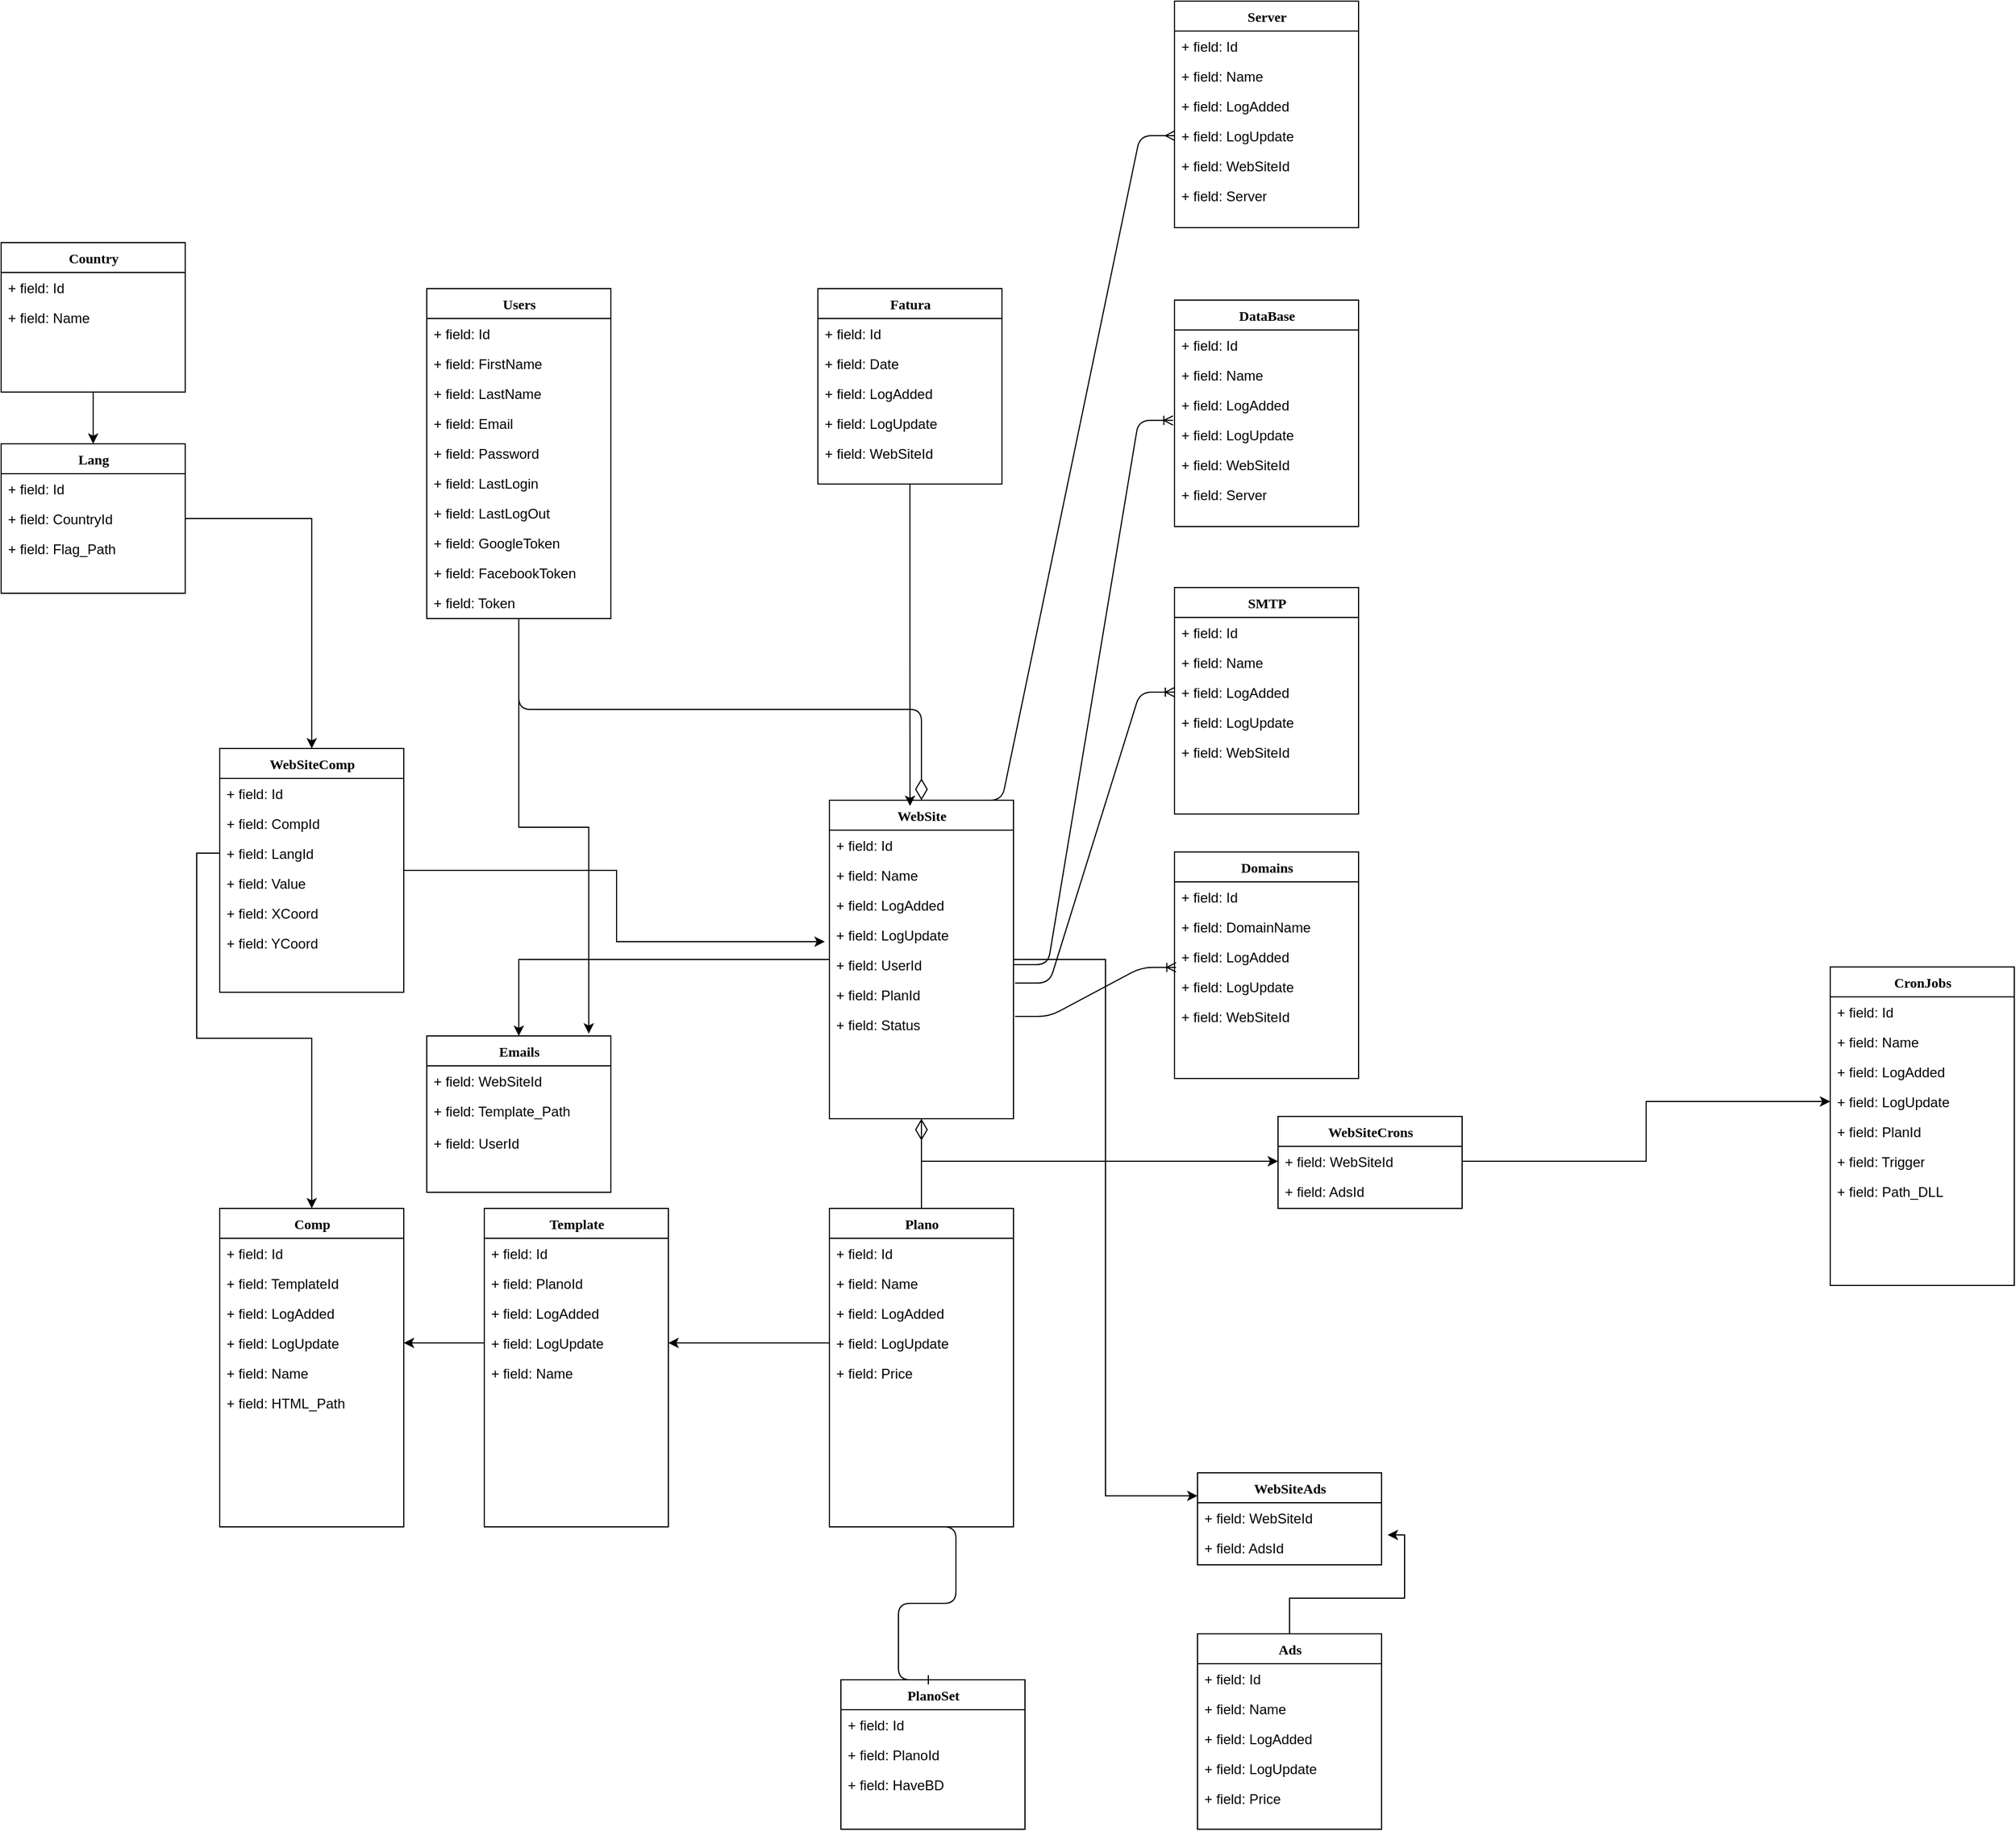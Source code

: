 <mxfile version="14.6.6" type="device"><diagram name="Page-1" id="9f46799a-70d6-7492-0946-bef42562c5a5"><mxGraphModel dx="4066" dy="2413" grid="1" gridSize="10" guides="1" tooltips="1" connect="1" arrows="1" fold="1" page="1" pageScale="1" pageWidth="1100" pageHeight="850" background="none" math="0" shadow="0"><root><mxCell id="0"/><mxCell id="1" parent="0"/><mxCell id="luvYbNxTTFhRY_r0UzeS-157" style="edgeStyle=orthogonalEdgeStyle;rounded=0;orthogonalLoop=1;jettySize=auto;html=1;entryX=0.88;entryY=-0.015;entryDx=0;entryDy=0;entryPerimeter=0;" edge="1" parent="1" source="78961159f06e98e8-17" target="luvYbNxTTFhRY_r0UzeS-153"><mxGeometry relative="1" as="geometry"><mxPoint x="280" y="-220" as="targetPoint"/></mxGeometry></mxCell><mxCell id="78961159f06e98e8-17" value="Users" style="swimlane;html=1;fontStyle=1;align=center;verticalAlign=top;childLayout=stackLayout;horizontal=1;startSize=26;horizontalStack=0;resizeParent=1;resizeLast=0;collapsible=1;marginBottom=0;swimlaneFillColor=#ffffff;rounded=0;shadow=0;comic=0;labelBackgroundColor=none;strokeWidth=1;fillColor=none;fontFamily=Verdana;fontSize=12" parent="1" vertex="1"><mxGeometry x="40" y="-560" width="160" height="287" as="geometry"/></mxCell><mxCell id="78961159f06e98e8-21" value="+ field: Id" style="text;html=1;strokeColor=none;fillColor=none;align=left;verticalAlign=top;spacingLeft=4;spacingRight=4;whiteSpace=wrap;overflow=hidden;rotatable=0;points=[[0,0.5],[1,0.5]];portConstraint=eastwest;" parent="78961159f06e98e8-17" vertex="1"><mxGeometry y="26" width="160" height="26" as="geometry"/></mxCell><mxCell id="78961159f06e98e8-23" value="+ field: FirstName" style="text;html=1;strokeColor=none;fillColor=none;align=left;verticalAlign=top;spacingLeft=4;spacingRight=4;whiteSpace=wrap;overflow=hidden;rotatable=0;points=[[0,0.5],[1,0.5]];portConstraint=eastwest;" parent="78961159f06e98e8-17" vertex="1"><mxGeometry y="52" width="160" height="26" as="geometry"/></mxCell><mxCell id="78961159f06e98e8-25" value="+ field: LastName" style="text;html=1;strokeColor=none;fillColor=none;align=left;verticalAlign=top;spacingLeft=4;spacingRight=4;whiteSpace=wrap;overflow=hidden;rotatable=0;points=[[0,0.5],[1,0.5]];portConstraint=eastwest;" parent="78961159f06e98e8-17" vertex="1"><mxGeometry y="78" width="160" height="26" as="geometry"/></mxCell><mxCell id="78961159f06e98e8-26" value="+ field: Email" style="text;html=1;strokeColor=none;fillColor=none;align=left;verticalAlign=top;spacingLeft=4;spacingRight=4;whiteSpace=wrap;overflow=hidden;rotatable=0;points=[[0,0.5],[1,0.5]];portConstraint=eastwest;" parent="78961159f06e98e8-17" vertex="1"><mxGeometry y="104" width="160" height="26" as="geometry"/></mxCell><mxCell id="78961159f06e98e8-24" value="+ field: Password" style="text;html=1;strokeColor=none;fillColor=none;align=left;verticalAlign=top;spacingLeft=4;spacingRight=4;whiteSpace=wrap;overflow=hidden;rotatable=0;points=[[0,0.5],[1,0.5]];portConstraint=eastwest;" parent="78961159f06e98e8-17" vertex="1"><mxGeometry y="130" width="160" height="26" as="geometry"/></mxCell><mxCell id="luvYbNxTTFhRY_r0UzeS-1" value="+ field: LastLogin" style="text;html=1;strokeColor=none;fillColor=none;align=left;verticalAlign=top;spacingLeft=4;spacingRight=4;whiteSpace=wrap;overflow=hidden;rotatable=0;points=[[0,0.5],[1,0.5]];portConstraint=eastwest;" vertex="1" parent="78961159f06e98e8-17"><mxGeometry y="156" width="160" height="26" as="geometry"/></mxCell><mxCell id="luvYbNxTTFhRY_r0UzeS-2" value="+ field: LastLogOut" style="text;html=1;strokeColor=none;fillColor=none;align=left;verticalAlign=top;spacingLeft=4;spacingRight=4;whiteSpace=wrap;overflow=hidden;rotatable=0;points=[[0,0.5],[1,0.5]];portConstraint=eastwest;" vertex="1" parent="78961159f06e98e8-17"><mxGeometry y="182" width="160" height="26" as="geometry"/></mxCell><mxCell id="luvYbNxTTFhRY_r0UzeS-3" value="+ field: GoogleToken" style="text;html=1;strokeColor=none;fillColor=none;align=left;verticalAlign=top;spacingLeft=4;spacingRight=4;whiteSpace=wrap;overflow=hidden;rotatable=0;points=[[0,0.5],[1,0.5]];portConstraint=eastwest;" vertex="1" parent="78961159f06e98e8-17"><mxGeometry y="208" width="160" height="26" as="geometry"/></mxCell><mxCell id="luvYbNxTTFhRY_r0UzeS-4" value="+ field: FacebookToken" style="text;html=1;strokeColor=none;fillColor=none;align=left;verticalAlign=top;spacingLeft=4;spacingRight=4;whiteSpace=wrap;overflow=hidden;rotatable=0;points=[[0,0.5],[1,0.5]];portConstraint=eastwest;" vertex="1" parent="78961159f06e98e8-17"><mxGeometry y="234" width="160" height="26" as="geometry"/></mxCell><mxCell id="luvYbNxTTFhRY_r0UzeS-5" value="+ field: Token" style="text;html=1;strokeColor=none;fillColor=none;align=left;verticalAlign=top;spacingLeft=4;spacingRight=4;whiteSpace=wrap;overflow=hidden;rotatable=0;points=[[0,0.5],[1,0.5]];portConstraint=eastwest;" vertex="1" parent="78961159f06e98e8-17"><mxGeometry y="260" width="160" height="26" as="geometry"/></mxCell><mxCell id="luvYbNxTTFhRY_r0UzeS-71" style="edgeStyle=orthogonalEdgeStyle;rounded=0;orthogonalLoop=1;jettySize=auto;html=1;entryX=0;entryY=0.25;entryDx=0;entryDy=0;" edge="1" parent="1" source="78961159f06e98e8-30" target="luvYbNxTTFhRY_r0UzeS-54"><mxGeometry relative="1" as="geometry"/></mxCell><mxCell id="luvYbNxTTFhRY_r0UzeS-95" style="edgeStyle=orthogonalEdgeStyle;rounded=0;orthogonalLoop=1;jettySize=auto;html=1;entryX=0;entryY=0.5;entryDx=0;entryDy=0;" edge="1" parent="1" source="78961159f06e98e8-30" target="luvYbNxTTFhRY_r0UzeS-93"><mxGeometry relative="1" as="geometry"/></mxCell><mxCell id="luvYbNxTTFhRY_r0UzeS-156" style="edgeStyle=orthogonalEdgeStyle;rounded=0;orthogonalLoop=1;jettySize=auto;html=1;entryX=0.5;entryY=0;entryDx=0;entryDy=0;" edge="1" parent="1" source="78961159f06e98e8-30" target="luvYbNxTTFhRY_r0UzeS-153"><mxGeometry relative="1" as="geometry"/></mxCell><mxCell id="78961159f06e98e8-30" value="WebSite" style="swimlane;html=1;fontStyle=1;align=center;verticalAlign=top;childLayout=stackLayout;horizontal=1;startSize=26;horizontalStack=0;resizeParent=1;resizeLast=0;collapsible=1;marginBottom=0;swimlaneFillColor=#ffffff;rounded=0;shadow=0;comic=0;labelBackgroundColor=none;strokeWidth=1;fillColor=none;fontFamily=Verdana;fontSize=12" parent="1" vertex="1"><mxGeometry x="390" y="-115" width="160" height="277" as="geometry"/></mxCell><mxCell id="78961159f06e98e8-31" value="+ field: Id" style="text;html=1;strokeColor=none;fillColor=none;align=left;verticalAlign=top;spacingLeft=4;spacingRight=4;whiteSpace=wrap;overflow=hidden;rotatable=0;points=[[0,0.5],[1,0.5]];portConstraint=eastwest;" parent="78961159f06e98e8-30" vertex="1"><mxGeometry y="26" width="160" height="26" as="geometry"/></mxCell><mxCell id="78961159f06e98e8-32" value="+ field: Name" style="text;html=1;strokeColor=none;fillColor=none;align=left;verticalAlign=top;spacingLeft=4;spacingRight=4;whiteSpace=wrap;overflow=hidden;rotatable=0;points=[[0,0.5],[1,0.5]];portConstraint=eastwest;" parent="78961159f06e98e8-30" vertex="1"><mxGeometry y="52" width="160" height="26" as="geometry"/></mxCell><mxCell id="78961159f06e98e8-33" value="+ field: LogAdded" style="text;html=1;strokeColor=none;fillColor=none;align=left;verticalAlign=top;spacingLeft=4;spacingRight=4;whiteSpace=wrap;overflow=hidden;rotatable=0;points=[[0,0.5],[1,0.5]];portConstraint=eastwest;" parent="78961159f06e98e8-30" vertex="1"><mxGeometry y="78" width="160" height="26" as="geometry"/></mxCell><mxCell id="78961159f06e98e8-34" value="+ field: LogUpdate" style="text;html=1;strokeColor=none;fillColor=none;align=left;verticalAlign=top;spacingLeft=4;spacingRight=4;whiteSpace=wrap;overflow=hidden;rotatable=0;points=[[0,0.5],[1,0.5]];portConstraint=eastwest;" parent="78961159f06e98e8-30" vertex="1"><mxGeometry y="104" width="160" height="26" as="geometry"/></mxCell><mxCell id="78961159f06e98e8-36" value="+ field: UserId" style="text;html=1;strokeColor=none;fillColor=none;align=left;verticalAlign=top;spacingLeft=4;spacingRight=4;whiteSpace=wrap;overflow=hidden;rotatable=0;points=[[0,0.5],[1,0.5]];portConstraint=eastwest;" parent="78961159f06e98e8-30" vertex="1"><mxGeometry y="130" width="160" height="26" as="geometry"/></mxCell><mxCell id="luvYbNxTTFhRY_r0UzeS-15" value="+ field: PlanId" style="text;html=1;strokeColor=none;fillColor=none;align=left;verticalAlign=top;spacingLeft=4;spacingRight=4;whiteSpace=wrap;overflow=hidden;rotatable=0;points=[[0,0.5],[1,0.5]];portConstraint=eastwest;" vertex="1" parent="78961159f06e98e8-30"><mxGeometry y="156" width="160" height="26" as="geometry"/></mxCell><mxCell id="luvYbNxTTFhRY_r0UzeS-90" value="+ field: Status" style="text;html=1;strokeColor=none;fillColor=none;align=left;verticalAlign=top;spacingLeft=4;spacingRight=4;whiteSpace=wrap;overflow=hidden;rotatable=0;points=[[0,0.5],[1,0.5]];portConstraint=eastwest;" vertex="1" parent="78961159f06e98e8-30"><mxGeometry y="182" width="160" height="26" as="geometry"/></mxCell><mxCell id="78961159f06e98e8-56" value="PlanoSet" style="swimlane;html=1;fontStyle=1;align=center;verticalAlign=top;childLayout=stackLayout;horizontal=1;startSize=26;horizontalStack=0;resizeParent=1;resizeLast=0;collapsible=1;marginBottom=0;swimlaneFillColor=#ffffff;rounded=0;shadow=0;comic=0;labelBackgroundColor=none;strokeWidth=1;fillColor=none;fontFamily=Verdana;fontSize=12" parent="1" vertex="1"><mxGeometry x="400" y="650" width="160" height="130" as="geometry"/></mxCell><mxCell id="78961159f06e98e8-57" value="+ field: Id" style="text;html=1;strokeColor=none;fillColor=none;align=left;verticalAlign=top;spacingLeft=4;spacingRight=4;whiteSpace=wrap;overflow=hidden;rotatable=0;points=[[0,0.5],[1,0.5]];portConstraint=eastwest;" parent="78961159f06e98e8-56" vertex="1"><mxGeometry y="26" width="160" height="26" as="geometry"/></mxCell><mxCell id="78961159f06e98e8-58" value="+ field: PlanoId" style="text;html=1;strokeColor=none;fillColor=none;align=left;verticalAlign=top;spacingLeft=4;spacingRight=4;whiteSpace=wrap;overflow=hidden;rotatable=0;points=[[0,0.5],[1,0.5]];portConstraint=eastwest;" parent="78961159f06e98e8-56" vertex="1"><mxGeometry y="52" width="160" height="26" as="geometry"/></mxCell><mxCell id="luvYbNxTTFhRY_r0UzeS-17" value="+ field: HaveBD" style="text;html=1;strokeColor=none;fillColor=none;align=left;verticalAlign=top;spacingLeft=4;spacingRight=4;whiteSpace=wrap;overflow=hidden;rotatable=0;points=[[0,0.5],[1,0.5]];portConstraint=eastwest;" vertex="1" parent="78961159f06e98e8-56"><mxGeometry y="78" width="160" height="26" as="geometry"/></mxCell><mxCell id="78961159f06e98e8-121" style="edgeStyle=elbowEdgeStyle;html=1;labelBackgroundColor=none;startFill=0;startSize=8;endArrow=diamondThin;endFill=0;endSize=16;fontFamily=Verdana;fontSize=12;elbow=vertical;" parent="1" source="78961159f06e98e8-17" target="78961159f06e98e8-30" edge="1"><mxGeometry relative="1" as="geometry"><mxPoint x="250" y="259.882" as="sourcePoint"/></mxGeometry></mxCell><mxCell id="luvYbNxTTFhRY_r0UzeS-6" value="Plano" style="swimlane;html=1;fontStyle=1;align=center;verticalAlign=top;childLayout=stackLayout;horizontal=1;startSize=26;horizontalStack=0;resizeParent=1;resizeLast=0;collapsible=1;marginBottom=0;swimlaneFillColor=#ffffff;rounded=0;shadow=0;comic=0;labelBackgroundColor=none;strokeWidth=1;fillColor=none;fontFamily=Verdana;fontSize=12" vertex="1" parent="1"><mxGeometry x="390" y="240" width="160" height="277" as="geometry"/></mxCell><mxCell id="luvYbNxTTFhRY_r0UzeS-7" value="+ field: Id" style="text;html=1;strokeColor=none;fillColor=none;align=left;verticalAlign=top;spacingLeft=4;spacingRight=4;whiteSpace=wrap;overflow=hidden;rotatable=0;points=[[0,0.5],[1,0.5]];portConstraint=eastwest;" vertex="1" parent="luvYbNxTTFhRY_r0UzeS-6"><mxGeometry y="26" width="160" height="26" as="geometry"/></mxCell><mxCell id="luvYbNxTTFhRY_r0UzeS-8" value="+ field: Name" style="text;html=1;strokeColor=none;fillColor=none;align=left;verticalAlign=top;spacingLeft=4;spacingRight=4;whiteSpace=wrap;overflow=hidden;rotatable=0;points=[[0,0.5],[1,0.5]];portConstraint=eastwest;" vertex="1" parent="luvYbNxTTFhRY_r0UzeS-6"><mxGeometry y="52" width="160" height="26" as="geometry"/></mxCell><mxCell id="luvYbNxTTFhRY_r0UzeS-9" value="+ field: LogAdded" style="text;html=1;strokeColor=none;fillColor=none;align=left;verticalAlign=top;spacingLeft=4;spacingRight=4;whiteSpace=wrap;overflow=hidden;rotatable=0;points=[[0,0.5],[1,0.5]];portConstraint=eastwest;" vertex="1" parent="luvYbNxTTFhRY_r0UzeS-6"><mxGeometry y="78" width="160" height="26" as="geometry"/></mxCell><mxCell id="luvYbNxTTFhRY_r0UzeS-10" value="+ field: LogUpdate" style="text;html=1;strokeColor=none;fillColor=none;align=left;verticalAlign=top;spacingLeft=4;spacingRight=4;whiteSpace=wrap;overflow=hidden;rotatable=0;points=[[0,0.5],[1,0.5]];portConstraint=eastwest;" vertex="1" parent="luvYbNxTTFhRY_r0UzeS-6"><mxGeometry y="104" width="160" height="26" as="geometry"/></mxCell><mxCell id="luvYbNxTTFhRY_r0UzeS-11" value="+ field: Price" style="text;html=1;strokeColor=none;fillColor=none;align=left;verticalAlign=top;spacingLeft=4;spacingRight=4;whiteSpace=wrap;overflow=hidden;rotatable=0;points=[[0,0.5],[1,0.5]];portConstraint=eastwest;" vertex="1" parent="luvYbNxTTFhRY_r0UzeS-6"><mxGeometry y="130" width="160" height="26" as="geometry"/></mxCell><mxCell id="luvYbNxTTFhRY_r0UzeS-20" style="edgeStyle=elbowEdgeStyle;html=1;labelBackgroundColor=none;startFill=0;startSize=8;endArrow=diamondThin;endFill=0;endSize=16;fontFamily=Verdana;fontSize=12;elbow=vertical;exitX=0.5;exitY=0;exitDx=0;exitDy=0;entryX=0.5;entryY=1;entryDx=0;entryDy=0;" edge="1" parent="1" source="luvYbNxTTFhRY_r0UzeS-6" target="78961159f06e98e8-30"><mxGeometry relative="1" as="geometry"><mxPoint x="310" y="34" as="sourcePoint"/><mxPoint x="400" y="34" as="targetPoint"/><Array as="points"><mxPoint x="390" y="200"/></Array></mxGeometry></mxCell><mxCell id="luvYbNxTTFhRY_r0UzeS-21" value="DataBase" style="swimlane;html=1;fontStyle=1;align=center;verticalAlign=top;childLayout=stackLayout;horizontal=1;startSize=26;horizontalStack=0;resizeParent=1;resizeLast=0;collapsible=1;marginBottom=0;swimlaneFillColor=#ffffff;rounded=0;shadow=0;comic=0;labelBackgroundColor=none;strokeWidth=1;fillColor=none;fontFamily=Verdana;fontSize=12" vertex="1" parent="1"><mxGeometry x="690" y="-550" width="160" height="197" as="geometry"/></mxCell><mxCell id="luvYbNxTTFhRY_r0UzeS-22" value="+ field: Id" style="text;html=1;strokeColor=none;fillColor=none;align=left;verticalAlign=top;spacingLeft=4;spacingRight=4;whiteSpace=wrap;overflow=hidden;rotatable=0;points=[[0,0.5],[1,0.5]];portConstraint=eastwest;" vertex="1" parent="luvYbNxTTFhRY_r0UzeS-21"><mxGeometry y="26" width="160" height="26" as="geometry"/></mxCell><mxCell id="luvYbNxTTFhRY_r0UzeS-23" value="+ field: Name" style="text;html=1;strokeColor=none;fillColor=none;align=left;verticalAlign=top;spacingLeft=4;spacingRight=4;whiteSpace=wrap;overflow=hidden;rotatable=0;points=[[0,0.5],[1,0.5]];portConstraint=eastwest;" vertex="1" parent="luvYbNxTTFhRY_r0UzeS-21"><mxGeometry y="52" width="160" height="26" as="geometry"/></mxCell><mxCell id="luvYbNxTTFhRY_r0UzeS-24" value="+ field: LogAdded" style="text;html=1;strokeColor=none;fillColor=none;align=left;verticalAlign=top;spacingLeft=4;spacingRight=4;whiteSpace=wrap;overflow=hidden;rotatable=0;points=[[0,0.5],[1,0.5]];portConstraint=eastwest;" vertex="1" parent="luvYbNxTTFhRY_r0UzeS-21"><mxGeometry y="78" width="160" height="26" as="geometry"/></mxCell><mxCell id="luvYbNxTTFhRY_r0UzeS-25" value="+ field: LogUpdate" style="text;html=1;strokeColor=none;fillColor=none;align=left;verticalAlign=top;spacingLeft=4;spacingRight=4;whiteSpace=wrap;overflow=hidden;rotatable=0;points=[[0,0.5],[1,0.5]];portConstraint=eastwest;" vertex="1" parent="luvYbNxTTFhRY_r0UzeS-21"><mxGeometry y="104" width="160" height="26" as="geometry"/></mxCell><mxCell id="luvYbNxTTFhRY_r0UzeS-26" value="+ field: WebSiteId" style="text;html=1;strokeColor=none;fillColor=none;align=left;verticalAlign=top;spacingLeft=4;spacingRight=4;whiteSpace=wrap;overflow=hidden;rotatable=0;points=[[0,0.5],[1,0.5]];portConstraint=eastwest;" vertex="1" parent="luvYbNxTTFhRY_r0UzeS-21"><mxGeometry y="130" width="160" height="26" as="geometry"/></mxCell><mxCell id="luvYbNxTTFhRY_r0UzeS-47" value="+ field: Server" style="text;html=1;strokeColor=none;fillColor=none;align=left;verticalAlign=top;spacingLeft=4;spacingRight=4;whiteSpace=wrap;overflow=hidden;rotatable=0;points=[[0,0.5],[1,0.5]];portConstraint=eastwest;" vertex="1" parent="luvYbNxTTFhRY_r0UzeS-21"><mxGeometry y="156" width="160" height="26" as="geometry"/></mxCell><mxCell id="luvYbNxTTFhRY_r0UzeS-31" value="" style="edgeStyle=entityRelationEdgeStyle;fontSize=12;html=1;endArrow=ERoneToMany;exitX=1;exitY=0.5;exitDx=0;exitDy=0;entryX=-0.008;entryY=0.026;entryDx=0;entryDy=0;entryPerimeter=0;" edge="1" parent="1" source="78961159f06e98e8-36" target="luvYbNxTTFhRY_r0UzeS-25"><mxGeometry width="100" height="100" relative="1" as="geometry"><mxPoint x="100" y="190" as="sourcePoint"/><mxPoint x="200" y="90" as="targetPoint"/></mxGeometry></mxCell><mxCell id="luvYbNxTTFhRY_r0UzeS-32" value="SMTP" style="swimlane;html=1;fontStyle=1;align=center;verticalAlign=top;childLayout=stackLayout;horizontal=1;startSize=26;horizontalStack=0;resizeParent=1;resizeLast=0;collapsible=1;marginBottom=0;swimlaneFillColor=#ffffff;rounded=0;shadow=0;comic=0;labelBackgroundColor=none;strokeWidth=1;fillColor=none;fontFamily=Verdana;fontSize=12" vertex="1" parent="1"><mxGeometry x="690" y="-300" width="160" height="197" as="geometry"/></mxCell><mxCell id="luvYbNxTTFhRY_r0UzeS-33" value="+ field: Id" style="text;html=1;strokeColor=none;fillColor=none;align=left;verticalAlign=top;spacingLeft=4;spacingRight=4;whiteSpace=wrap;overflow=hidden;rotatable=0;points=[[0,0.5],[1,0.5]];portConstraint=eastwest;" vertex="1" parent="luvYbNxTTFhRY_r0UzeS-32"><mxGeometry y="26" width="160" height="26" as="geometry"/></mxCell><mxCell id="luvYbNxTTFhRY_r0UzeS-34" value="+ field: Name" style="text;html=1;strokeColor=none;fillColor=none;align=left;verticalAlign=top;spacingLeft=4;spacingRight=4;whiteSpace=wrap;overflow=hidden;rotatable=0;points=[[0,0.5],[1,0.5]];portConstraint=eastwest;" vertex="1" parent="luvYbNxTTFhRY_r0UzeS-32"><mxGeometry y="52" width="160" height="26" as="geometry"/></mxCell><mxCell id="luvYbNxTTFhRY_r0UzeS-35" value="+ field: LogAdded" style="text;html=1;strokeColor=none;fillColor=none;align=left;verticalAlign=top;spacingLeft=4;spacingRight=4;whiteSpace=wrap;overflow=hidden;rotatable=0;points=[[0,0.5],[1,0.5]];portConstraint=eastwest;" vertex="1" parent="luvYbNxTTFhRY_r0UzeS-32"><mxGeometry y="78" width="160" height="26" as="geometry"/></mxCell><mxCell id="luvYbNxTTFhRY_r0UzeS-36" value="+ field: LogUpdate" style="text;html=1;strokeColor=none;fillColor=none;align=left;verticalAlign=top;spacingLeft=4;spacingRight=4;whiteSpace=wrap;overflow=hidden;rotatable=0;points=[[0,0.5],[1,0.5]];portConstraint=eastwest;" vertex="1" parent="luvYbNxTTFhRY_r0UzeS-32"><mxGeometry y="104" width="160" height="26" as="geometry"/></mxCell><mxCell id="luvYbNxTTFhRY_r0UzeS-37" value="+ field: WebSiteId" style="text;html=1;strokeColor=none;fillColor=none;align=left;verticalAlign=top;spacingLeft=4;spacingRight=4;whiteSpace=wrap;overflow=hidden;rotatable=0;points=[[0,0.5],[1,0.5]];portConstraint=eastwest;" vertex="1" parent="luvYbNxTTFhRY_r0UzeS-32"><mxGeometry y="130" width="160" height="26" as="geometry"/></mxCell><mxCell id="luvYbNxTTFhRY_r0UzeS-38" value="" style="edgeStyle=entityRelationEdgeStyle;fontSize=12;html=1;endArrow=ERoneToMany;exitX=1.008;exitY=1.115;exitDx=0;exitDy=0;entryX=0;entryY=0.5;entryDx=0;entryDy=0;exitPerimeter=0;" edge="1" parent="1" source="78961159f06e98e8-36" target="luvYbNxTTFhRY_r0UzeS-35"><mxGeometry width="100" height="100" relative="1" as="geometry"><mxPoint x="560" y="38" as="sourcePoint"/><mxPoint x="648.72" y="-435.324" as="targetPoint"/></mxGeometry></mxCell><mxCell id="luvYbNxTTFhRY_r0UzeS-39" value="Domains" style="swimlane;html=1;fontStyle=1;align=center;verticalAlign=top;childLayout=stackLayout;horizontal=1;startSize=26;horizontalStack=0;resizeParent=1;resizeLast=0;collapsible=1;marginBottom=0;swimlaneFillColor=#ffffff;rounded=0;shadow=0;comic=0;labelBackgroundColor=none;strokeWidth=1;fillColor=none;fontFamily=Verdana;fontSize=12" vertex="1" parent="1"><mxGeometry x="690" y="-70" width="160" height="197" as="geometry"/></mxCell><mxCell id="luvYbNxTTFhRY_r0UzeS-40" value="+ field: Id" style="text;html=1;strokeColor=none;fillColor=none;align=left;verticalAlign=top;spacingLeft=4;spacingRight=4;whiteSpace=wrap;overflow=hidden;rotatable=0;points=[[0,0.5],[1,0.5]];portConstraint=eastwest;" vertex="1" parent="luvYbNxTTFhRY_r0UzeS-39"><mxGeometry y="26" width="160" height="26" as="geometry"/></mxCell><mxCell id="luvYbNxTTFhRY_r0UzeS-41" value="+ field: DomainName" style="text;html=1;strokeColor=none;fillColor=none;align=left;verticalAlign=top;spacingLeft=4;spacingRight=4;whiteSpace=wrap;overflow=hidden;rotatable=0;points=[[0,0.5],[1,0.5]];portConstraint=eastwest;" vertex="1" parent="luvYbNxTTFhRY_r0UzeS-39"><mxGeometry y="52" width="160" height="26" as="geometry"/></mxCell><mxCell id="luvYbNxTTFhRY_r0UzeS-42" value="+ field: LogAdded" style="text;html=1;strokeColor=none;fillColor=none;align=left;verticalAlign=top;spacingLeft=4;spacingRight=4;whiteSpace=wrap;overflow=hidden;rotatable=0;points=[[0,0.5],[1,0.5]];portConstraint=eastwest;" vertex="1" parent="luvYbNxTTFhRY_r0UzeS-39"><mxGeometry y="78" width="160" height="26" as="geometry"/></mxCell><mxCell id="luvYbNxTTFhRY_r0UzeS-43" value="+ field: LogUpdate" style="text;html=1;strokeColor=none;fillColor=none;align=left;verticalAlign=top;spacingLeft=4;spacingRight=4;whiteSpace=wrap;overflow=hidden;rotatable=0;points=[[0,0.5],[1,0.5]];portConstraint=eastwest;" vertex="1" parent="luvYbNxTTFhRY_r0UzeS-39"><mxGeometry y="104" width="160" height="26" as="geometry"/></mxCell><mxCell id="luvYbNxTTFhRY_r0UzeS-44" value="+ field: WebSiteId" style="text;html=1;strokeColor=none;fillColor=none;align=left;verticalAlign=top;spacingLeft=4;spacingRight=4;whiteSpace=wrap;overflow=hidden;rotatable=0;points=[[0,0.5],[1,0.5]];portConstraint=eastwest;" vertex="1" parent="luvYbNxTTFhRY_r0UzeS-39"><mxGeometry y="130" width="160" height="26" as="geometry"/></mxCell><mxCell id="luvYbNxTTFhRY_r0UzeS-45" value="" style="edgeStyle=entityRelationEdgeStyle;fontSize=12;html=1;endArrow=ERoneToMany;exitX=1.008;exitY=1.115;exitDx=0;exitDy=0;entryX=0.008;entryY=-0.141;entryDx=0;entryDy=0;exitPerimeter=0;entryPerimeter=0;" edge="1" parent="1" target="luvYbNxTTFhRY_r0UzeS-43"><mxGeometry width="100" height="100" relative="1" as="geometry"><mxPoint x="551.28" y="72.99" as="sourcePoint"/><mxPoint x="650" y="-160" as="targetPoint"/></mxGeometry></mxCell><mxCell id="luvYbNxTTFhRY_r0UzeS-46" value="" style="edgeStyle=entityRelationEdgeStyle;fontSize=12;html=1;endArrow=ERone;endFill=1;entryX=0.5;entryY=0;entryDx=0;entryDy=0;exitX=0.5;exitY=1;exitDx=0;exitDy=0;" edge="1" parent="1" source="luvYbNxTTFhRY_r0UzeS-6" target="78961159f06e98e8-56"><mxGeometry width="100" height="100" relative="1" as="geometry"><mxPoint x="100" y="360" as="sourcePoint"/><mxPoint x="200" y="260" as="targetPoint"/></mxGeometry></mxCell><mxCell id="luvYbNxTTFhRY_r0UzeS-82" style="edgeStyle=orthogonalEdgeStyle;rounded=0;orthogonalLoop=1;jettySize=auto;html=1;exitX=0.5;exitY=0;exitDx=0;exitDy=0;entryX=1.033;entryY=0.077;entryDx=0;entryDy=0;entryPerimeter=0;" edge="1" parent="1" source="luvYbNxTTFhRY_r0UzeS-48" target="luvYbNxTTFhRY_r0UzeS-56"><mxGeometry relative="1" as="geometry"/></mxCell><mxCell id="luvYbNxTTFhRY_r0UzeS-48" value="Ads" style="swimlane;html=1;fontStyle=1;align=center;verticalAlign=top;childLayout=stackLayout;horizontal=1;startSize=26;horizontalStack=0;resizeParent=1;resizeLast=0;collapsible=1;marginBottom=0;swimlaneFillColor=#ffffff;rounded=0;shadow=0;comic=0;labelBackgroundColor=none;strokeWidth=1;fillColor=none;fontFamily=Verdana;fontSize=12" vertex="1" parent="1"><mxGeometry x="710" y="610" width="160" height="170" as="geometry"/></mxCell><mxCell id="luvYbNxTTFhRY_r0UzeS-49" value="+ field: Id" style="text;html=1;strokeColor=none;fillColor=none;align=left;verticalAlign=top;spacingLeft=4;spacingRight=4;whiteSpace=wrap;overflow=hidden;rotatable=0;points=[[0,0.5],[1,0.5]];portConstraint=eastwest;" vertex="1" parent="luvYbNxTTFhRY_r0UzeS-48"><mxGeometry y="26" width="160" height="26" as="geometry"/></mxCell><mxCell id="luvYbNxTTFhRY_r0UzeS-50" value="+ field: Name" style="text;html=1;strokeColor=none;fillColor=none;align=left;verticalAlign=top;spacingLeft=4;spacingRight=4;whiteSpace=wrap;overflow=hidden;rotatable=0;points=[[0,0.5],[1,0.5]];portConstraint=eastwest;" vertex="1" parent="luvYbNxTTFhRY_r0UzeS-48"><mxGeometry y="52" width="160" height="26" as="geometry"/></mxCell><mxCell id="luvYbNxTTFhRY_r0UzeS-51" value="+ field: LogAdded" style="text;html=1;strokeColor=none;fillColor=none;align=left;verticalAlign=top;spacingLeft=4;spacingRight=4;whiteSpace=wrap;overflow=hidden;rotatable=0;points=[[0,0.5],[1,0.5]];portConstraint=eastwest;" vertex="1" parent="luvYbNxTTFhRY_r0UzeS-48"><mxGeometry y="78" width="160" height="26" as="geometry"/></mxCell><mxCell id="luvYbNxTTFhRY_r0UzeS-52" value="+ field: LogUpdate" style="text;html=1;strokeColor=none;fillColor=none;align=left;verticalAlign=top;spacingLeft=4;spacingRight=4;whiteSpace=wrap;overflow=hidden;rotatable=0;points=[[0,0.5],[1,0.5]];portConstraint=eastwest;" vertex="1" parent="luvYbNxTTFhRY_r0UzeS-48"><mxGeometry y="104" width="160" height="26" as="geometry"/></mxCell><mxCell id="luvYbNxTTFhRY_r0UzeS-53" value="+ field: Price" style="text;html=1;strokeColor=none;fillColor=none;align=left;verticalAlign=top;spacingLeft=4;spacingRight=4;whiteSpace=wrap;overflow=hidden;rotatable=0;points=[[0,0.5],[1,0.5]];portConstraint=eastwest;" vertex="1" parent="luvYbNxTTFhRY_r0UzeS-48"><mxGeometry y="130" width="160" height="26" as="geometry"/></mxCell><mxCell id="luvYbNxTTFhRY_r0UzeS-54" value="WebSiteAds" style="swimlane;html=1;fontStyle=1;align=center;verticalAlign=top;childLayout=stackLayout;horizontal=1;startSize=26;horizontalStack=0;resizeParent=1;resizeLast=0;collapsible=1;marginBottom=0;swimlaneFillColor=#ffffff;rounded=0;shadow=0;comic=0;labelBackgroundColor=none;strokeWidth=1;fillColor=none;fontFamily=Verdana;fontSize=12" vertex="1" parent="1"><mxGeometry x="710" y="470" width="160" height="80" as="geometry"/></mxCell><mxCell id="luvYbNxTTFhRY_r0UzeS-55" value="+ field: WebSiteId" style="text;html=1;strokeColor=none;fillColor=none;align=left;verticalAlign=top;spacingLeft=4;spacingRight=4;whiteSpace=wrap;overflow=hidden;rotatable=0;points=[[0,0.5],[1,0.5]];portConstraint=eastwest;" vertex="1" parent="luvYbNxTTFhRY_r0UzeS-54"><mxGeometry y="26" width="160" height="26" as="geometry"/></mxCell><mxCell id="luvYbNxTTFhRY_r0UzeS-56" value="+ field: AdsId" style="text;html=1;strokeColor=none;fillColor=none;align=left;verticalAlign=top;spacingLeft=4;spacingRight=4;whiteSpace=wrap;overflow=hidden;rotatable=0;points=[[0,0.5],[1,0.5]];portConstraint=eastwest;" vertex="1" parent="luvYbNxTTFhRY_r0UzeS-54"><mxGeometry y="52" width="160" height="26" as="geometry"/></mxCell><mxCell id="luvYbNxTTFhRY_r0UzeS-70" style="edgeStyle=orthogonalEdgeStyle;rounded=0;orthogonalLoop=1;jettySize=auto;html=1;entryX=0.438;entryY=0.018;entryDx=0;entryDy=0;entryPerimeter=0;" edge="1" parent="1" source="luvYbNxTTFhRY_r0UzeS-63" target="78961159f06e98e8-30"><mxGeometry relative="1" as="geometry"/></mxCell><mxCell id="luvYbNxTTFhRY_r0UzeS-63" value="Fatura" style="swimlane;html=1;fontStyle=1;align=center;verticalAlign=top;childLayout=stackLayout;horizontal=1;startSize=26;horizontalStack=0;resizeParent=1;resizeLast=0;collapsible=1;marginBottom=0;swimlaneFillColor=#ffffff;rounded=0;shadow=0;comic=0;labelBackgroundColor=none;strokeWidth=1;fillColor=none;fontFamily=Verdana;fontSize=12" vertex="1" parent="1"><mxGeometry x="380" y="-560" width="160" height="170" as="geometry"/></mxCell><mxCell id="luvYbNxTTFhRY_r0UzeS-64" value="+ field: Id" style="text;html=1;strokeColor=none;fillColor=none;align=left;verticalAlign=top;spacingLeft=4;spacingRight=4;whiteSpace=wrap;overflow=hidden;rotatable=0;points=[[0,0.5],[1,0.5]];portConstraint=eastwest;" vertex="1" parent="luvYbNxTTFhRY_r0UzeS-63"><mxGeometry y="26" width="160" height="26" as="geometry"/></mxCell><mxCell id="luvYbNxTTFhRY_r0UzeS-65" value="+ field: Date" style="text;html=1;strokeColor=none;fillColor=none;align=left;verticalAlign=top;spacingLeft=4;spacingRight=4;whiteSpace=wrap;overflow=hidden;rotatable=0;points=[[0,0.5],[1,0.5]];portConstraint=eastwest;" vertex="1" parent="luvYbNxTTFhRY_r0UzeS-63"><mxGeometry y="52" width="160" height="26" as="geometry"/></mxCell><mxCell id="luvYbNxTTFhRY_r0UzeS-66" value="+ field: LogAdded" style="text;html=1;strokeColor=none;fillColor=none;align=left;verticalAlign=top;spacingLeft=4;spacingRight=4;whiteSpace=wrap;overflow=hidden;rotatable=0;points=[[0,0.5],[1,0.5]];portConstraint=eastwest;" vertex="1" parent="luvYbNxTTFhRY_r0UzeS-63"><mxGeometry y="78" width="160" height="26" as="geometry"/></mxCell><mxCell id="luvYbNxTTFhRY_r0UzeS-67" value="+ field: LogUpdate" style="text;html=1;strokeColor=none;fillColor=none;align=left;verticalAlign=top;spacingLeft=4;spacingRight=4;whiteSpace=wrap;overflow=hidden;rotatable=0;points=[[0,0.5],[1,0.5]];portConstraint=eastwest;" vertex="1" parent="luvYbNxTTFhRY_r0UzeS-63"><mxGeometry y="104" width="160" height="26" as="geometry"/></mxCell><mxCell id="luvYbNxTTFhRY_r0UzeS-68" value="+ field: WebSiteId" style="text;html=1;strokeColor=none;fillColor=none;align=left;verticalAlign=top;spacingLeft=4;spacingRight=4;whiteSpace=wrap;overflow=hidden;rotatable=0;points=[[0,0.5],[1,0.5]];portConstraint=eastwest;" vertex="1" parent="luvYbNxTTFhRY_r0UzeS-63"><mxGeometry y="130" width="160" height="26" as="geometry"/></mxCell><mxCell id="luvYbNxTTFhRY_r0UzeS-73" value="Server" style="swimlane;html=1;fontStyle=1;align=center;verticalAlign=top;childLayout=stackLayout;horizontal=1;startSize=26;horizontalStack=0;resizeParent=1;resizeLast=0;collapsible=1;marginBottom=0;swimlaneFillColor=#ffffff;rounded=0;shadow=0;comic=0;labelBackgroundColor=none;strokeWidth=1;fillColor=none;fontFamily=Verdana;fontSize=12" vertex="1" parent="1"><mxGeometry x="690" y="-810" width="160" height="197" as="geometry"/></mxCell><mxCell id="luvYbNxTTFhRY_r0UzeS-74" value="+ field: Id" style="text;html=1;strokeColor=none;fillColor=none;align=left;verticalAlign=top;spacingLeft=4;spacingRight=4;whiteSpace=wrap;overflow=hidden;rotatable=0;points=[[0,0.5],[1,0.5]];portConstraint=eastwest;" vertex="1" parent="luvYbNxTTFhRY_r0UzeS-73"><mxGeometry y="26" width="160" height="26" as="geometry"/></mxCell><mxCell id="luvYbNxTTFhRY_r0UzeS-75" value="+ field: Name" style="text;html=1;strokeColor=none;fillColor=none;align=left;verticalAlign=top;spacingLeft=4;spacingRight=4;whiteSpace=wrap;overflow=hidden;rotatable=0;points=[[0,0.5],[1,0.5]];portConstraint=eastwest;" vertex="1" parent="luvYbNxTTFhRY_r0UzeS-73"><mxGeometry y="52" width="160" height="26" as="geometry"/></mxCell><mxCell id="luvYbNxTTFhRY_r0UzeS-76" value="+ field: LogAdded" style="text;html=1;strokeColor=none;fillColor=none;align=left;verticalAlign=top;spacingLeft=4;spacingRight=4;whiteSpace=wrap;overflow=hidden;rotatable=0;points=[[0,0.5],[1,0.5]];portConstraint=eastwest;" vertex="1" parent="luvYbNxTTFhRY_r0UzeS-73"><mxGeometry y="78" width="160" height="26" as="geometry"/></mxCell><mxCell id="luvYbNxTTFhRY_r0UzeS-77" value="+ field: LogUpdate" style="text;html=1;strokeColor=none;fillColor=none;align=left;verticalAlign=top;spacingLeft=4;spacingRight=4;whiteSpace=wrap;overflow=hidden;rotatable=0;points=[[0,0.5],[1,0.5]];portConstraint=eastwest;" vertex="1" parent="luvYbNxTTFhRY_r0UzeS-73"><mxGeometry y="104" width="160" height="26" as="geometry"/></mxCell><mxCell id="luvYbNxTTFhRY_r0UzeS-78" value="+ field: WebSiteId" style="text;html=1;strokeColor=none;fillColor=none;align=left;verticalAlign=top;spacingLeft=4;spacingRight=4;whiteSpace=wrap;overflow=hidden;rotatable=0;points=[[0,0.5],[1,0.5]];portConstraint=eastwest;" vertex="1" parent="luvYbNxTTFhRY_r0UzeS-73"><mxGeometry y="130" width="160" height="26" as="geometry"/></mxCell><mxCell id="luvYbNxTTFhRY_r0UzeS-79" value="+ field: Server" style="text;html=1;strokeColor=none;fillColor=none;align=left;verticalAlign=top;spacingLeft=4;spacingRight=4;whiteSpace=wrap;overflow=hidden;rotatable=0;points=[[0,0.5],[1,0.5]];portConstraint=eastwest;" vertex="1" parent="luvYbNxTTFhRY_r0UzeS-73"><mxGeometry y="156" width="160" height="26" as="geometry"/></mxCell><mxCell id="luvYbNxTTFhRY_r0UzeS-80" value="" style="edgeStyle=entityRelationEdgeStyle;fontSize=12;html=1;endArrow=ERmany;exitX=0.75;exitY=0;exitDx=0;exitDy=0;entryX=0;entryY=0.5;entryDx=0;entryDy=0;" edge="1" parent="1" source="78961159f06e98e8-30" target="luvYbNxTTFhRY_r0UzeS-77"><mxGeometry width="100" height="100" relative="1" as="geometry"><mxPoint x="130" y="-350" as="sourcePoint"/><mxPoint x="230" y="-450" as="targetPoint"/></mxGeometry></mxCell><mxCell id="luvYbNxTTFhRY_r0UzeS-83" value="CronJobs" style="swimlane;html=1;fontStyle=1;align=center;verticalAlign=top;childLayout=stackLayout;horizontal=1;startSize=26;horizontalStack=0;resizeParent=1;resizeLast=0;collapsible=1;marginBottom=0;swimlaneFillColor=#ffffff;rounded=0;shadow=0;comic=0;labelBackgroundColor=none;strokeWidth=1;fillColor=none;fontFamily=Verdana;fontSize=12" vertex="1" parent="1"><mxGeometry x="1260" y="30" width="160" height="277" as="geometry"/></mxCell><mxCell id="luvYbNxTTFhRY_r0UzeS-84" value="+ field: Id" style="text;html=1;strokeColor=none;fillColor=none;align=left;verticalAlign=top;spacingLeft=4;spacingRight=4;whiteSpace=wrap;overflow=hidden;rotatable=0;points=[[0,0.5],[1,0.5]];portConstraint=eastwest;" vertex="1" parent="luvYbNxTTFhRY_r0UzeS-83"><mxGeometry y="26" width="160" height="26" as="geometry"/></mxCell><mxCell id="luvYbNxTTFhRY_r0UzeS-85" value="+ field: Name" style="text;html=1;strokeColor=none;fillColor=none;align=left;verticalAlign=top;spacingLeft=4;spacingRight=4;whiteSpace=wrap;overflow=hidden;rotatable=0;points=[[0,0.5],[1,0.5]];portConstraint=eastwest;" vertex="1" parent="luvYbNxTTFhRY_r0UzeS-83"><mxGeometry y="52" width="160" height="26" as="geometry"/></mxCell><mxCell id="luvYbNxTTFhRY_r0UzeS-86" value="+ field: LogAdded" style="text;html=1;strokeColor=none;fillColor=none;align=left;verticalAlign=top;spacingLeft=4;spacingRight=4;whiteSpace=wrap;overflow=hidden;rotatable=0;points=[[0,0.5],[1,0.5]];portConstraint=eastwest;" vertex="1" parent="luvYbNxTTFhRY_r0UzeS-83"><mxGeometry y="78" width="160" height="26" as="geometry"/></mxCell><mxCell id="luvYbNxTTFhRY_r0UzeS-87" value="+ field: LogUpdate" style="text;html=1;strokeColor=none;fillColor=none;align=left;verticalAlign=top;spacingLeft=4;spacingRight=4;whiteSpace=wrap;overflow=hidden;rotatable=0;points=[[0,0.5],[1,0.5]];portConstraint=eastwest;" vertex="1" parent="luvYbNxTTFhRY_r0UzeS-83"><mxGeometry y="104" width="160" height="26" as="geometry"/></mxCell><mxCell id="luvYbNxTTFhRY_r0UzeS-89" value="+ field: PlanId" style="text;html=1;strokeColor=none;fillColor=none;align=left;verticalAlign=top;spacingLeft=4;spacingRight=4;whiteSpace=wrap;overflow=hidden;rotatable=0;points=[[0,0.5],[1,0.5]];portConstraint=eastwest;" vertex="1" parent="luvYbNxTTFhRY_r0UzeS-83"><mxGeometry y="130" width="160" height="26" as="geometry"/></mxCell><mxCell id="luvYbNxTTFhRY_r0UzeS-88" value="+ field: Trigger" style="text;html=1;strokeColor=none;fillColor=none;align=left;verticalAlign=top;spacingLeft=4;spacingRight=4;whiteSpace=wrap;overflow=hidden;rotatable=0;points=[[0,0.5],[1,0.5]];portConstraint=eastwest;" vertex="1" parent="luvYbNxTTFhRY_r0UzeS-83"><mxGeometry y="156" width="160" height="26" as="geometry"/></mxCell><mxCell id="luvYbNxTTFhRY_r0UzeS-114" value="+ field: Path_DLL" style="text;html=1;strokeColor=none;fillColor=none;align=left;verticalAlign=top;spacingLeft=4;spacingRight=4;whiteSpace=wrap;overflow=hidden;rotatable=0;points=[[0,0.5],[1,0.5]];portConstraint=eastwest;" vertex="1" parent="luvYbNxTTFhRY_r0UzeS-83"><mxGeometry y="182" width="160" height="26" as="geometry"/></mxCell><mxCell id="luvYbNxTTFhRY_r0UzeS-92" value="WebSiteCrons" style="swimlane;html=1;fontStyle=1;align=center;verticalAlign=top;childLayout=stackLayout;horizontal=1;startSize=26;horizontalStack=0;resizeParent=1;resizeLast=0;collapsible=1;marginBottom=0;swimlaneFillColor=#ffffff;rounded=0;shadow=0;comic=0;labelBackgroundColor=none;strokeWidth=1;fillColor=none;fontFamily=Verdana;fontSize=12" vertex="1" parent="1"><mxGeometry x="780" y="160" width="160" height="80" as="geometry"/></mxCell><mxCell id="luvYbNxTTFhRY_r0UzeS-93" value="+ field: WebSiteId" style="text;html=1;strokeColor=none;fillColor=none;align=left;verticalAlign=top;spacingLeft=4;spacingRight=4;whiteSpace=wrap;overflow=hidden;rotatable=0;points=[[0,0.5],[1,0.5]];portConstraint=eastwest;" vertex="1" parent="luvYbNxTTFhRY_r0UzeS-92"><mxGeometry y="26" width="160" height="26" as="geometry"/></mxCell><mxCell id="luvYbNxTTFhRY_r0UzeS-94" value="+ field: AdsId" style="text;html=1;strokeColor=none;fillColor=none;align=left;verticalAlign=top;spacingLeft=4;spacingRight=4;whiteSpace=wrap;overflow=hidden;rotatable=0;points=[[0,0.5],[1,0.5]];portConstraint=eastwest;" vertex="1" parent="luvYbNxTTFhRY_r0UzeS-92"><mxGeometry y="52" width="160" height="26" as="geometry"/></mxCell><mxCell id="luvYbNxTTFhRY_r0UzeS-96" style="edgeStyle=orthogonalEdgeStyle;rounded=0;orthogonalLoop=1;jettySize=auto;html=1;" edge="1" parent="1" source="luvYbNxTTFhRY_r0UzeS-93" target="luvYbNxTTFhRY_r0UzeS-87"><mxGeometry relative="1" as="geometry"/></mxCell><mxCell id="luvYbNxTTFhRY_r0UzeS-97" value="Template" style="swimlane;html=1;fontStyle=1;align=center;verticalAlign=top;childLayout=stackLayout;horizontal=1;startSize=26;horizontalStack=0;resizeParent=1;resizeLast=0;collapsible=1;marginBottom=0;swimlaneFillColor=#ffffff;rounded=0;shadow=0;comic=0;labelBackgroundColor=none;strokeWidth=1;fillColor=none;fontFamily=Verdana;fontSize=12" vertex="1" parent="1"><mxGeometry x="90" y="240" width="160" height="277" as="geometry"/></mxCell><mxCell id="luvYbNxTTFhRY_r0UzeS-98" value="+ field: Id" style="text;html=1;strokeColor=none;fillColor=none;align=left;verticalAlign=top;spacingLeft=4;spacingRight=4;whiteSpace=wrap;overflow=hidden;rotatable=0;points=[[0,0.5],[1,0.5]];portConstraint=eastwest;" vertex="1" parent="luvYbNxTTFhRY_r0UzeS-97"><mxGeometry y="26" width="160" height="26" as="geometry"/></mxCell><mxCell id="luvYbNxTTFhRY_r0UzeS-99" value="+ field: PlanoId" style="text;html=1;strokeColor=none;fillColor=none;align=left;verticalAlign=top;spacingLeft=4;spacingRight=4;whiteSpace=wrap;overflow=hidden;rotatable=0;points=[[0,0.5],[1,0.5]];portConstraint=eastwest;" vertex="1" parent="luvYbNxTTFhRY_r0UzeS-97"><mxGeometry y="52" width="160" height="26" as="geometry"/></mxCell><mxCell id="luvYbNxTTFhRY_r0UzeS-100" value="+ field: LogAdded" style="text;html=1;strokeColor=none;fillColor=none;align=left;verticalAlign=top;spacingLeft=4;spacingRight=4;whiteSpace=wrap;overflow=hidden;rotatable=0;points=[[0,0.5],[1,0.5]];portConstraint=eastwest;" vertex="1" parent="luvYbNxTTFhRY_r0UzeS-97"><mxGeometry y="78" width="160" height="26" as="geometry"/></mxCell><mxCell id="luvYbNxTTFhRY_r0UzeS-101" value="+ field: LogUpdate" style="text;html=1;strokeColor=none;fillColor=none;align=left;verticalAlign=top;spacingLeft=4;spacingRight=4;whiteSpace=wrap;overflow=hidden;rotatable=0;points=[[0,0.5],[1,0.5]];portConstraint=eastwest;" vertex="1" parent="luvYbNxTTFhRY_r0UzeS-97"><mxGeometry y="104" width="160" height="26" as="geometry"/></mxCell><mxCell id="luvYbNxTTFhRY_r0UzeS-102" value="+ field: Name" style="text;html=1;strokeColor=none;fillColor=none;align=left;verticalAlign=top;spacingLeft=4;spacingRight=4;whiteSpace=wrap;overflow=hidden;rotatable=0;points=[[0,0.5],[1,0.5]];portConstraint=eastwest;" vertex="1" parent="luvYbNxTTFhRY_r0UzeS-97"><mxGeometry y="130" width="160" height="26" as="geometry"/></mxCell><mxCell id="luvYbNxTTFhRY_r0UzeS-105" style="edgeStyle=orthogonalEdgeStyle;rounded=0;orthogonalLoop=1;jettySize=auto;html=1;entryX=1;entryY=0.5;entryDx=0;entryDy=0;" edge="1" parent="1" source="luvYbNxTTFhRY_r0UzeS-10" target="luvYbNxTTFhRY_r0UzeS-101"><mxGeometry relative="1" as="geometry"/></mxCell><mxCell id="luvYbNxTTFhRY_r0UzeS-106" value="Comp" style="swimlane;html=1;fontStyle=1;align=center;verticalAlign=top;childLayout=stackLayout;horizontal=1;startSize=26;horizontalStack=0;resizeParent=1;resizeLast=0;collapsible=1;marginBottom=0;swimlaneFillColor=#ffffff;rounded=0;shadow=0;comic=0;labelBackgroundColor=none;strokeWidth=1;fillColor=none;fontFamily=Verdana;fontSize=12" vertex="1" parent="1"><mxGeometry x="-140" y="240" width="160" height="277" as="geometry"/></mxCell><mxCell id="luvYbNxTTFhRY_r0UzeS-107" value="+ field: Id" style="text;html=1;strokeColor=none;fillColor=none;align=left;verticalAlign=top;spacingLeft=4;spacingRight=4;whiteSpace=wrap;overflow=hidden;rotatable=0;points=[[0,0.5],[1,0.5]];portConstraint=eastwest;" vertex="1" parent="luvYbNxTTFhRY_r0UzeS-106"><mxGeometry y="26" width="160" height="26" as="geometry"/></mxCell><mxCell id="luvYbNxTTFhRY_r0UzeS-108" value="+ field: TemplateId" style="text;html=1;strokeColor=none;fillColor=none;align=left;verticalAlign=top;spacingLeft=4;spacingRight=4;whiteSpace=wrap;overflow=hidden;rotatable=0;points=[[0,0.5],[1,0.5]];portConstraint=eastwest;" vertex="1" parent="luvYbNxTTFhRY_r0UzeS-106"><mxGeometry y="52" width="160" height="26" as="geometry"/></mxCell><mxCell id="luvYbNxTTFhRY_r0UzeS-109" value="+ field: LogAdded" style="text;html=1;strokeColor=none;fillColor=none;align=left;verticalAlign=top;spacingLeft=4;spacingRight=4;whiteSpace=wrap;overflow=hidden;rotatable=0;points=[[0,0.5],[1,0.5]];portConstraint=eastwest;" vertex="1" parent="luvYbNxTTFhRY_r0UzeS-106"><mxGeometry y="78" width="160" height="26" as="geometry"/></mxCell><mxCell id="luvYbNxTTFhRY_r0UzeS-110" value="+ field: LogUpdate" style="text;html=1;strokeColor=none;fillColor=none;align=left;verticalAlign=top;spacingLeft=4;spacingRight=4;whiteSpace=wrap;overflow=hidden;rotatable=0;points=[[0,0.5],[1,0.5]];portConstraint=eastwest;" vertex="1" parent="luvYbNxTTFhRY_r0UzeS-106"><mxGeometry y="104" width="160" height="26" as="geometry"/></mxCell><mxCell id="luvYbNxTTFhRY_r0UzeS-111" value="+ field: Name" style="text;html=1;strokeColor=none;fillColor=none;align=left;verticalAlign=top;spacingLeft=4;spacingRight=4;whiteSpace=wrap;overflow=hidden;rotatable=0;points=[[0,0.5],[1,0.5]];portConstraint=eastwest;" vertex="1" parent="luvYbNxTTFhRY_r0UzeS-106"><mxGeometry y="130" width="160" height="26" as="geometry"/></mxCell><mxCell id="luvYbNxTTFhRY_r0UzeS-112" value="+ field: HTML_Path" style="text;html=1;strokeColor=none;fillColor=none;align=left;verticalAlign=top;spacingLeft=4;spacingRight=4;whiteSpace=wrap;overflow=hidden;rotatable=0;points=[[0,0.5],[1,0.5]];portConstraint=eastwest;" vertex="1" parent="luvYbNxTTFhRY_r0UzeS-106"><mxGeometry y="156" width="160" height="26" as="geometry"/></mxCell><mxCell id="luvYbNxTTFhRY_r0UzeS-113" style="edgeStyle=orthogonalEdgeStyle;rounded=0;orthogonalLoop=1;jettySize=auto;html=1;entryX=1;entryY=0.5;entryDx=0;entryDy=0;" edge="1" parent="1" source="luvYbNxTTFhRY_r0UzeS-101" target="luvYbNxTTFhRY_r0UzeS-110"><mxGeometry relative="1" as="geometry"/></mxCell><mxCell id="luvYbNxTTFhRY_r0UzeS-127" style="edgeStyle=orthogonalEdgeStyle;rounded=0;orthogonalLoop=1;jettySize=auto;html=1;entryX=-0.025;entryY=-0.269;entryDx=0;entryDy=0;entryPerimeter=0;" edge="1" parent="1" source="luvYbNxTTFhRY_r0UzeS-115" target="78961159f06e98e8-36"><mxGeometry relative="1" as="geometry"/></mxCell><mxCell id="luvYbNxTTFhRY_r0UzeS-115" value="WebSiteComp" style="swimlane;html=1;fontStyle=1;align=center;verticalAlign=top;childLayout=stackLayout;horizontal=1;startSize=26;horizontalStack=0;resizeParent=1;resizeLast=0;collapsible=1;marginBottom=0;swimlaneFillColor=#ffffff;rounded=0;shadow=0;comic=0;labelBackgroundColor=none;strokeWidth=1;fillColor=none;fontFamily=Verdana;fontSize=12" vertex="1" parent="1"><mxGeometry x="-140" y="-160" width="160" height="212" as="geometry"/></mxCell><mxCell id="luvYbNxTTFhRY_r0UzeS-116" value="+ field: Id" style="text;html=1;strokeColor=none;fillColor=none;align=left;verticalAlign=top;spacingLeft=4;spacingRight=4;whiteSpace=wrap;overflow=hidden;rotatable=0;points=[[0,0.5],[1,0.5]];portConstraint=eastwest;" vertex="1" parent="luvYbNxTTFhRY_r0UzeS-115"><mxGeometry y="26" width="160" height="26" as="geometry"/></mxCell><mxCell id="luvYbNxTTFhRY_r0UzeS-117" value="+ field: CompId" style="text;html=1;strokeColor=none;fillColor=none;align=left;verticalAlign=top;spacingLeft=4;spacingRight=4;whiteSpace=wrap;overflow=hidden;rotatable=0;points=[[0,0.5],[1,0.5]];portConstraint=eastwest;" vertex="1" parent="luvYbNxTTFhRY_r0UzeS-115"><mxGeometry y="52" width="160" height="26" as="geometry"/></mxCell><mxCell id="luvYbNxTTFhRY_r0UzeS-118" value="+ field: LangId" style="text;html=1;strokeColor=none;fillColor=none;align=left;verticalAlign=top;spacingLeft=4;spacingRight=4;whiteSpace=wrap;overflow=hidden;rotatable=0;points=[[0,0.5],[1,0.5]];portConstraint=eastwest;" vertex="1" parent="luvYbNxTTFhRY_r0UzeS-115"><mxGeometry y="78" width="160" height="26" as="geometry"/></mxCell><mxCell id="luvYbNxTTFhRY_r0UzeS-148" value="+ field: Value" style="text;html=1;strokeColor=none;fillColor=none;align=left;verticalAlign=top;spacingLeft=4;spacingRight=4;whiteSpace=wrap;overflow=hidden;rotatable=0;points=[[0,0.5],[1,0.5]];portConstraint=eastwest;" vertex="1" parent="luvYbNxTTFhRY_r0UzeS-115"><mxGeometry y="104" width="160" height="26" as="geometry"/></mxCell><mxCell id="luvYbNxTTFhRY_r0UzeS-149" value="+ field: XCoord" style="text;html=1;strokeColor=none;fillColor=none;align=left;verticalAlign=top;spacingLeft=4;spacingRight=4;whiteSpace=wrap;overflow=hidden;rotatable=0;points=[[0,0.5],[1,0.5]];portConstraint=eastwest;" vertex="1" parent="luvYbNxTTFhRY_r0UzeS-115"><mxGeometry y="130" width="160" height="26" as="geometry"/></mxCell><mxCell id="luvYbNxTTFhRY_r0UzeS-151" value="+ field: YCoord" style="text;html=1;strokeColor=none;fillColor=none;align=left;verticalAlign=top;spacingLeft=4;spacingRight=4;whiteSpace=wrap;overflow=hidden;rotatable=0;points=[[0,0.5],[1,0.5]];portConstraint=eastwest;" vertex="1" parent="luvYbNxTTFhRY_r0UzeS-115"><mxGeometry y="156" width="160" height="26" as="geometry"/></mxCell><mxCell id="luvYbNxTTFhRY_r0UzeS-128" style="edgeStyle=orthogonalEdgeStyle;rounded=0;orthogonalLoop=1;jettySize=auto;html=1;entryX=0.5;entryY=0;entryDx=0;entryDy=0;" edge="1" parent="1" source="luvYbNxTTFhRY_r0UzeS-118" target="luvYbNxTTFhRY_r0UzeS-106"><mxGeometry relative="1" as="geometry"/></mxCell><mxCell id="luvYbNxTTFhRY_r0UzeS-143" style="edgeStyle=orthogonalEdgeStyle;rounded=0;orthogonalLoop=1;jettySize=auto;html=1;" edge="1" parent="1" source="luvYbNxTTFhRY_r0UzeS-129" target="luvYbNxTTFhRY_r0UzeS-115"><mxGeometry relative="1" as="geometry"><mxPoint x="-250" y="-170" as="targetPoint"/></mxGeometry></mxCell><mxCell id="luvYbNxTTFhRY_r0UzeS-129" value="Lang" style="swimlane;html=1;fontStyle=1;align=center;verticalAlign=top;childLayout=stackLayout;horizontal=1;startSize=26;horizontalStack=0;resizeParent=1;resizeLast=0;collapsible=1;marginBottom=0;swimlaneFillColor=#ffffff;rounded=0;shadow=0;comic=0;labelBackgroundColor=none;strokeWidth=1;fillColor=none;fontFamily=Verdana;fontSize=12" vertex="1" parent="1"><mxGeometry x="-330" y="-425" width="160" height="130" as="geometry"/></mxCell><mxCell id="luvYbNxTTFhRY_r0UzeS-130" value="+ field: Id" style="text;html=1;strokeColor=none;fillColor=none;align=left;verticalAlign=top;spacingLeft=4;spacingRight=4;whiteSpace=wrap;overflow=hidden;rotatable=0;points=[[0,0.5],[1,0.5]];portConstraint=eastwest;" vertex="1" parent="luvYbNxTTFhRY_r0UzeS-129"><mxGeometry y="26" width="160" height="26" as="geometry"/></mxCell><mxCell id="luvYbNxTTFhRY_r0UzeS-131" value="+ field: CountryId" style="text;html=1;strokeColor=none;fillColor=none;align=left;verticalAlign=top;spacingLeft=4;spacingRight=4;whiteSpace=wrap;overflow=hidden;rotatable=0;points=[[0,0.5],[1,0.5]];portConstraint=eastwest;" vertex="1" parent="luvYbNxTTFhRY_r0UzeS-129"><mxGeometry y="52" width="160" height="26" as="geometry"/></mxCell><mxCell id="luvYbNxTTFhRY_r0UzeS-132" value="+ field: Flag_Path" style="text;html=1;strokeColor=none;fillColor=none;align=left;verticalAlign=top;spacingLeft=4;spacingRight=4;whiteSpace=wrap;overflow=hidden;rotatable=0;points=[[0,0.5],[1,0.5]];portConstraint=eastwest;" vertex="1" parent="luvYbNxTTFhRY_r0UzeS-129"><mxGeometry y="78" width="160" height="26" as="geometry"/></mxCell><mxCell id="luvYbNxTTFhRY_r0UzeS-137" style="edgeStyle=orthogonalEdgeStyle;rounded=0;orthogonalLoop=1;jettySize=auto;html=1;entryX=0.5;entryY=0;entryDx=0;entryDy=0;" edge="1" parent="1" source="luvYbNxTTFhRY_r0UzeS-133" target="luvYbNxTTFhRY_r0UzeS-129"><mxGeometry relative="1" as="geometry"/></mxCell><mxCell id="luvYbNxTTFhRY_r0UzeS-133" value="Country" style="swimlane;html=1;fontStyle=1;align=center;verticalAlign=top;childLayout=stackLayout;horizontal=1;startSize=26;horizontalStack=0;resizeParent=1;resizeLast=0;collapsible=1;marginBottom=0;swimlaneFillColor=#ffffff;rounded=0;shadow=0;comic=0;labelBackgroundColor=none;strokeWidth=1;fillColor=none;fontFamily=Verdana;fontSize=12" vertex="1" parent="1"><mxGeometry x="-330" y="-600" width="160" height="130" as="geometry"/></mxCell><mxCell id="luvYbNxTTFhRY_r0UzeS-134" value="+ field: Id" style="text;html=1;strokeColor=none;fillColor=none;align=left;verticalAlign=top;spacingLeft=4;spacingRight=4;whiteSpace=wrap;overflow=hidden;rotatable=0;points=[[0,0.5],[1,0.5]];portConstraint=eastwest;" vertex="1" parent="luvYbNxTTFhRY_r0UzeS-133"><mxGeometry y="26" width="160" height="26" as="geometry"/></mxCell><mxCell id="luvYbNxTTFhRY_r0UzeS-135" value="+ field: Name" style="text;html=1;strokeColor=none;fillColor=none;align=left;verticalAlign=top;spacingLeft=4;spacingRight=4;whiteSpace=wrap;overflow=hidden;rotatable=0;points=[[0,0.5],[1,0.5]];portConstraint=eastwest;" vertex="1" parent="luvYbNxTTFhRY_r0UzeS-133"><mxGeometry y="52" width="160" height="26" as="geometry"/></mxCell><mxCell id="luvYbNxTTFhRY_r0UzeS-153" value="Emails" style="swimlane;html=1;fontStyle=1;align=center;verticalAlign=top;childLayout=stackLayout;horizontal=1;startSize=26;horizontalStack=0;resizeParent=1;resizeLast=0;collapsible=1;marginBottom=0;swimlaneFillColor=#ffffff;rounded=0;shadow=0;comic=0;labelBackgroundColor=none;strokeWidth=1;fillColor=none;fontFamily=Verdana;fontSize=12" vertex="1" parent="1"><mxGeometry x="40" y="90" width="160" height="136" as="geometry"/></mxCell><mxCell id="luvYbNxTTFhRY_r0UzeS-154" value="+ field: WebSiteId" style="text;html=1;strokeColor=none;fillColor=none;align=left;verticalAlign=top;spacingLeft=4;spacingRight=4;whiteSpace=wrap;overflow=hidden;rotatable=0;points=[[0,0.5],[1,0.5]];portConstraint=eastwest;" vertex="1" parent="luvYbNxTTFhRY_r0UzeS-153"><mxGeometry y="26" width="160" height="26" as="geometry"/></mxCell><mxCell id="luvYbNxTTFhRY_r0UzeS-155" value="+ field: Template_Path" style="text;html=1;strokeColor=none;fillColor=none;align=left;verticalAlign=top;spacingLeft=4;spacingRight=4;whiteSpace=wrap;overflow=hidden;rotatable=0;points=[[0,0.5],[1,0.5]];portConstraint=eastwest;" vertex="1" parent="luvYbNxTTFhRY_r0UzeS-153"><mxGeometry y="52" width="160" height="28" as="geometry"/></mxCell><mxCell id="luvYbNxTTFhRY_r0UzeS-158" value="+ field: UserId" style="text;html=1;strokeColor=none;fillColor=none;align=left;verticalAlign=top;spacingLeft=4;spacingRight=4;whiteSpace=wrap;overflow=hidden;rotatable=0;points=[[0,0.5],[1,0.5]];portConstraint=eastwest;" vertex="1" parent="luvYbNxTTFhRY_r0UzeS-153"><mxGeometry y="80" width="160" height="26" as="geometry"/></mxCell></root></mxGraphModel></diagram></mxfile>